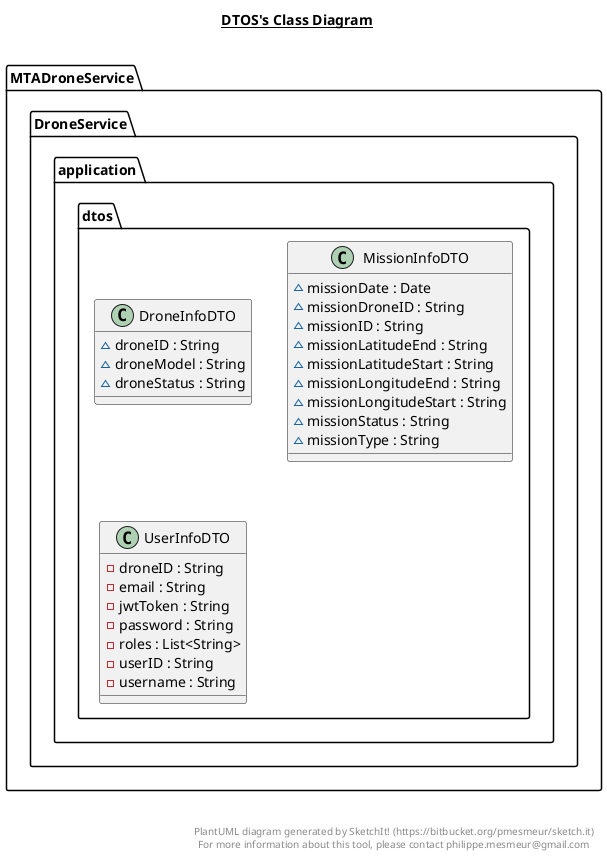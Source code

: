 @startuml

title __DTOS's Class Diagram__\n

  namespace MTADroneService.DroneService.application {
    namespace dtos {
      class MTADroneService.DroneService.application.dtos.DroneInfoDTO {
          ~ droneID : String
          ~ droneModel : String
          ~ droneStatus : String
      }
    }
  }
  

  namespace MTADroneService.DroneService.application {
    namespace dtos {
      class MTADroneService.DroneService.application.dtos.MissionInfoDTO {
          ~ missionDate : Date
          ~ missionDroneID : String
          ~ missionID : String
          ~ missionLatitudeEnd : String
          ~ missionLatitudeStart : String
          ~ missionLongitudeEnd : String
          ~ missionLongitudeStart : String
          ~ missionStatus : String
          ~ missionType : String
      }
    }
  }
  

  namespace MTADroneService.DroneService.application {
    namespace dtos {
      class MTADroneService.DroneService.application.dtos.UserInfoDTO {
          - droneID : String
          - email : String
          - jwtToken : String
          - password : String
          - roles : List<String>
          - userID : String
          - username : String
      }
    }
  }
  



right footer


PlantUML diagram generated by SketchIt! (https://bitbucket.org/pmesmeur/sketch.it)
For more information about this tool, please contact philippe.mesmeur@gmail.com
endfooter

@enduml
